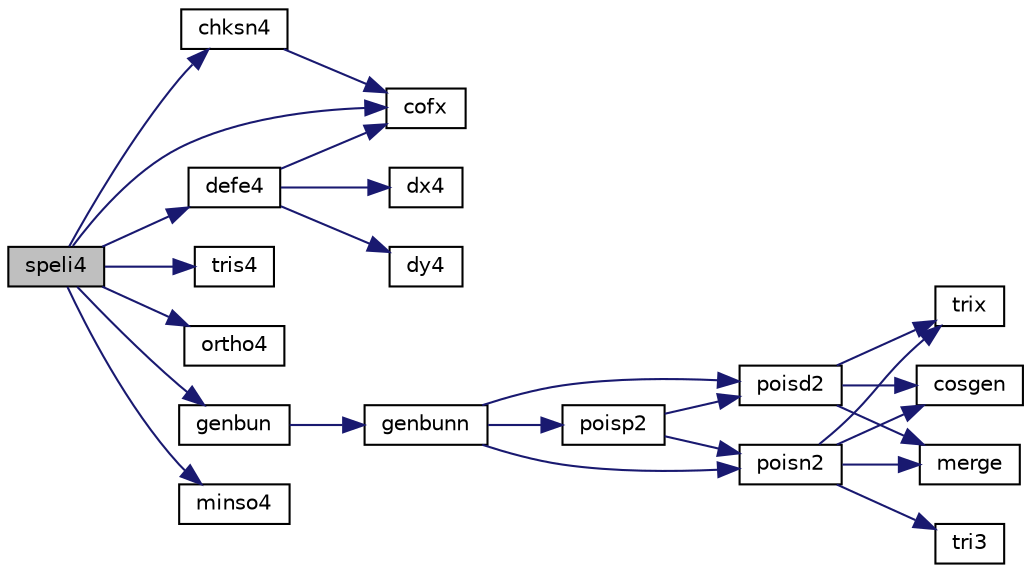 digraph "speli4"
{
  edge [fontname="Helvetica",fontsize="10",labelfontname="Helvetica",labelfontsize="10"];
  node [fontname="Helvetica",fontsize="10",shape=record];
  rankdir="LR";
  Node1 [label="speli4",height=0.2,width=0.4,color="black", fillcolor="grey75", style="filled", fontcolor="black"];
  Node1 -> Node2 [color="midnightblue",fontsize="10",style="solid",fontname="Helvetica"];
  Node2 [label="cofx",height=0.2,width=0.4,color="black", fillcolor="white", style="filled",URL="$_interface_fortran_8h.html#a4f14a409ba34140311990298a81abab4"];
  Node1 -> Node3 [color="midnightblue",fontsize="10",style="solid",fontname="Helvetica"];
  Node3 [label="chksn4",height=0.2,width=0.4,color="black", fillcolor="white", style="filled",URL="$poisson_8f.html#a2ddc05f3ab4714b20a9d185411ae1ac8"];
  Node3 -> Node2 [color="midnightblue",fontsize="10",style="solid",fontname="Helvetica"];
  Node1 -> Node4 [color="midnightblue",fontsize="10",style="solid",fontname="Helvetica"];
  Node4 [label="tris4",height=0.2,width=0.4,color="black", fillcolor="white", style="filled",URL="$poisson_8f.html#acc6b03c725e2ea27649e45764c502fb2"];
  Node1 -> Node5 [color="midnightblue",fontsize="10",style="solid",fontname="Helvetica"];
  Node5 [label="ortho4",height=0.2,width=0.4,color="black", fillcolor="white", style="filled",URL="$poisson_8f.html#a1ac1a469b1d6fa84bbdc9a8743706153"];
  Node1 -> Node6 [color="midnightblue",fontsize="10",style="solid",fontname="Helvetica"];
  Node6 [label="genbun",height=0.2,width=0.4,color="black", fillcolor="white", style="filled",URL="$genbun_8f.html#a3d194cbf4bd93aac8206ca4df3068ee9"];
  Node6 -> Node7 [color="midnightblue",fontsize="10",style="solid",fontname="Helvetica"];
  Node7 [label="genbunn",height=0.2,width=0.4,color="black", fillcolor="white", style="filled",URL="$genbun_8f.html#a84efdaa64a5ea5a70e43a16b743279e9"];
  Node7 -> Node8 [color="midnightblue",fontsize="10",style="solid",fontname="Helvetica"];
  Node8 [label="poisp2",height=0.2,width=0.4,color="black", fillcolor="white", style="filled",URL="$genbun_8f.html#aaa1fe08ecf01ed90ae4a2c1cf5be95ce"];
  Node8 -> Node9 [color="midnightblue",fontsize="10",style="solid",fontname="Helvetica"];
  Node9 [label="poisd2",height=0.2,width=0.4,color="black", fillcolor="white", style="filled",URL="$genbun_8f.html#a0764fedadc183c9ff523c436a98a570c"];
  Node9 -> Node10 [color="midnightblue",fontsize="10",style="solid",fontname="Helvetica"];
  Node10 [label="trix",height=0.2,width=0.4,color="black", fillcolor="white", style="filled",URL="$gnbnaux_8f.html#a7822bc5b65c017cec3010a9f33cb316f"];
  Node9 -> Node11 [color="midnightblue",fontsize="10",style="solid",fontname="Helvetica"];
  Node11 [label="cosgen",height=0.2,width=0.4,color="black", fillcolor="white", style="filled",URL="$gnbnaux_8f.html#aef77c4415ca0759b213e0c9f88223ab3"];
  Node9 -> Node12 [color="midnightblue",fontsize="10",style="solid",fontname="Helvetica"];
  Node12 [label="merge",height=0.2,width=0.4,color="black", fillcolor="white", style="filled",URL="$gnbnaux_8f.html#a231b7bb127bbc680c262deff2cfb3aee"];
  Node8 -> Node13 [color="midnightblue",fontsize="10",style="solid",fontname="Helvetica"];
  Node13 [label="poisn2",height=0.2,width=0.4,color="black", fillcolor="white", style="filled",URL="$genbun_8f.html#a1a3286c2c2ed3988f551533a53fd6940"];
  Node13 -> Node11 [color="midnightblue",fontsize="10",style="solid",fontname="Helvetica"];
  Node13 -> Node10 [color="midnightblue",fontsize="10",style="solid",fontname="Helvetica"];
  Node13 -> Node12 [color="midnightblue",fontsize="10",style="solid",fontname="Helvetica"];
  Node13 -> Node14 [color="midnightblue",fontsize="10",style="solid",fontname="Helvetica"];
  Node14 [label="tri3",height=0.2,width=0.4,color="black", fillcolor="white", style="filled",URL="$gnbnaux_8f.html#a3734e68dfa3022162c3f94650a43d8d9"];
  Node7 -> Node9 [color="midnightblue",fontsize="10",style="solid",fontname="Helvetica"];
  Node7 -> Node13 [color="midnightblue",fontsize="10",style="solid",fontname="Helvetica"];
  Node1 -> Node15 [color="midnightblue",fontsize="10",style="solid",fontname="Helvetica"];
  Node15 [label="minso4",height=0.2,width=0.4,color="black", fillcolor="white", style="filled",URL="$poisson_8f.html#a691b584433e3b4a9f083c04664d38ce7"];
  Node1 -> Node16 [color="midnightblue",fontsize="10",style="solid",fontname="Helvetica"];
  Node16 [label="defe4",height=0.2,width=0.4,color="black", fillcolor="white", style="filled",URL="$poisson_8f.html#a355d5a5f4d4f6d5d3949cb08dce619ef"];
  Node16 -> Node2 [color="midnightblue",fontsize="10",style="solid",fontname="Helvetica"];
  Node16 -> Node17 [color="midnightblue",fontsize="10",style="solid",fontname="Helvetica"];
  Node17 [label="dx4",height=0.2,width=0.4,color="black", fillcolor="white", style="filled",URL="$poisson_8f.html#a83808063c1fdd679d4b026ba63bd926d"];
  Node16 -> Node18 [color="midnightblue",fontsize="10",style="solid",fontname="Helvetica"];
  Node18 [label="dy4",height=0.2,width=0.4,color="black", fillcolor="white", style="filled",URL="$poisson_8f.html#a61a13ff9c3d8b209f2d82002f7d95620"];
}
